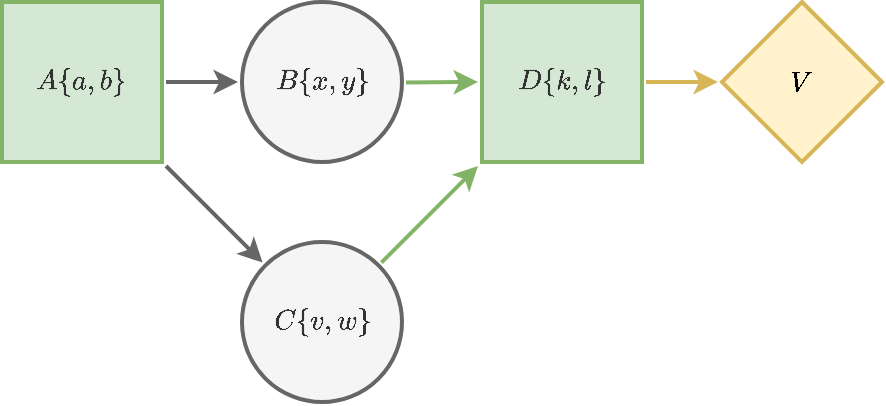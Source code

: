 <mxfile version="15.0.6" type="device"><diagram id="p5bWaoL6e5vbelSFAQPb" name="Page-1"><mxGraphModel dx="1572" dy="1112" grid="1" gridSize="10" guides="1" tooltips="1" connect="1" arrows="1" fold="1" page="1" pageScale="1" pageWidth="850" pageHeight="1100" math="1" shadow="0"><root><mxCell id="0"/><mxCell id="1" parent="0"/><mxCell id="yLQz6qwdez5H5u2pfSIh-9" style="edgeStyle=none;rounded=0;orthogonalLoop=1;jettySize=auto;html=1;strokeWidth=2;fillColor=#d5e8d4;strokeColor=#82b366;" parent="1" source="yLQz6qwdez5H5u2pfSIh-1" target="yLQz6qwdez5H5u2pfSIh-5" edge="1"><mxGeometry relative="1" as="geometry"/></mxCell><mxCell id="yLQz6qwdez5H5u2pfSIh-1" value="$$B \\ \{x, y\}$$" style="ellipse;whiteSpace=wrap;html=1;aspect=fixed;fillColor=#f5f5f5;strokeColor=#666666;fontColor=#333333;strokeWidth=2;perimeterSpacing=2;" parent="1" vertex="1"><mxGeometry x="360" y="440" width="80" height="80" as="geometry"/></mxCell><mxCell id="yLQz6qwdez5H5u2pfSIh-7" style="rounded=0;orthogonalLoop=1;jettySize=auto;html=1;fillColor=#f5f5f5;strokeColor=#666666;strokeWidth=2;" parent="1" source="yLQz6qwdez5H5u2pfSIh-2" target="yLQz6qwdez5H5u2pfSIh-1" edge="1"><mxGeometry relative="1" as="geometry"/></mxCell><mxCell id="yLQz6qwdez5H5u2pfSIh-8" style="edgeStyle=none;rounded=0;orthogonalLoop=1;jettySize=auto;html=1;strokeWidth=2;fillColor=#f5f5f5;strokeColor=#666666;" parent="1" source="yLQz6qwdez5H5u2pfSIh-2" target="yLQz6qwdez5H5u2pfSIh-4" edge="1"><mxGeometry relative="1" as="geometry"/></mxCell><mxCell id="yLQz6qwdez5H5u2pfSIh-2" value="&lt;span style=&quot;color: rgb(51 , 51 , 51)&quot;&gt;$$A \\ \{a, b\}$$&lt;/span&gt;" style="whiteSpace=wrap;html=1;aspect=fixed;fillColor=#d5e8d4;strokeColor=#82b366;strokeWidth=2;perimeterSpacing=2;" parent="1" vertex="1"><mxGeometry x="240" y="440" width="80" height="80" as="geometry"/></mxCell><mxCell id="yLQz6qwdez5H5u2pfSIh-3" value="$$V$$" style="rhombus;whiteSpace=wrap;html=1;fillColor=#fff2cc;strokeColor=#d6b656;strokeWidth=2;perimeterSpacing=2;" parent="1" vertex="1"><mxGeometry x="600" y="440" width="80" height="80" as="geometry"/></mxCell><mxCell id="yLQz6qwdez5H5u2pfSIh-10" style="edgeStyle=none;rounded=0;orthogonalLoop=1;jettySize=auto;html=1;strokeWidth=2;fillColor=#d5e8d4;strokeColor=#82b366;" parent="1" source="yLQz6qwdez5H5u2pfSIh-4" target="yLQz6qwdez5H5u2pfSIh-5" edge="1"><mxGeometry relative="1" as="geometry"/></mxCell><mxCell id="yLQz6qwdez5H5u2pfSIh-4" value="&lt;span&gt;$$C \\ \{v, w\}$$&lt;/span&gt;" style="ellipse;whiteSpace=wrap;html=1;aspect=fixed;fillColor=#f5f5f5;strokeColor=#666666;fontColor=#333333;strokeWidth=2;perimeterSpacing=2;" parent="1" vertex="1"><mxGeometry x="360" y="560" width="80" height="80" as="geometry"/></mxCell><mxCell id="yLQz6qwdez5H5u2pfSIh-11" style="edgeStyle=none;rounded=0;orthogonalLoop=1;jettySize=auto;html=1;strokeWidth=2;fillColor=#fff2cc;strokeColor=#d6b656;" parent="1" source="yLQz6qwdez5H5u2pfSIh-5" target="yLQz6qwdez5H5u2pfSIh-3" edge="1"><mxGeometry relative="1" as="geometry"/></mxCell><mxCell id="yLQz6qwdez5H5u2pfSIh-5" value="&lt;span style=&quot;color: rgb(51 , 51 , 51)&quot;&gt;$$D \\ \{k,l &lt;br&gt;\}$$&lt;/span&gt;" style="whiteSpace=wrap;html=1;aspect=fixed;fillColor=#d5e8d4;strokeColor=#82b366;strokeWidth=2;perimeterSpacing=2;" parent="1" vertex="1"><mxGeometry x="480" y="440" width="80" height="80" as="geometry"/></mxCell></root></mxGraphModel></diagram></mxfile>